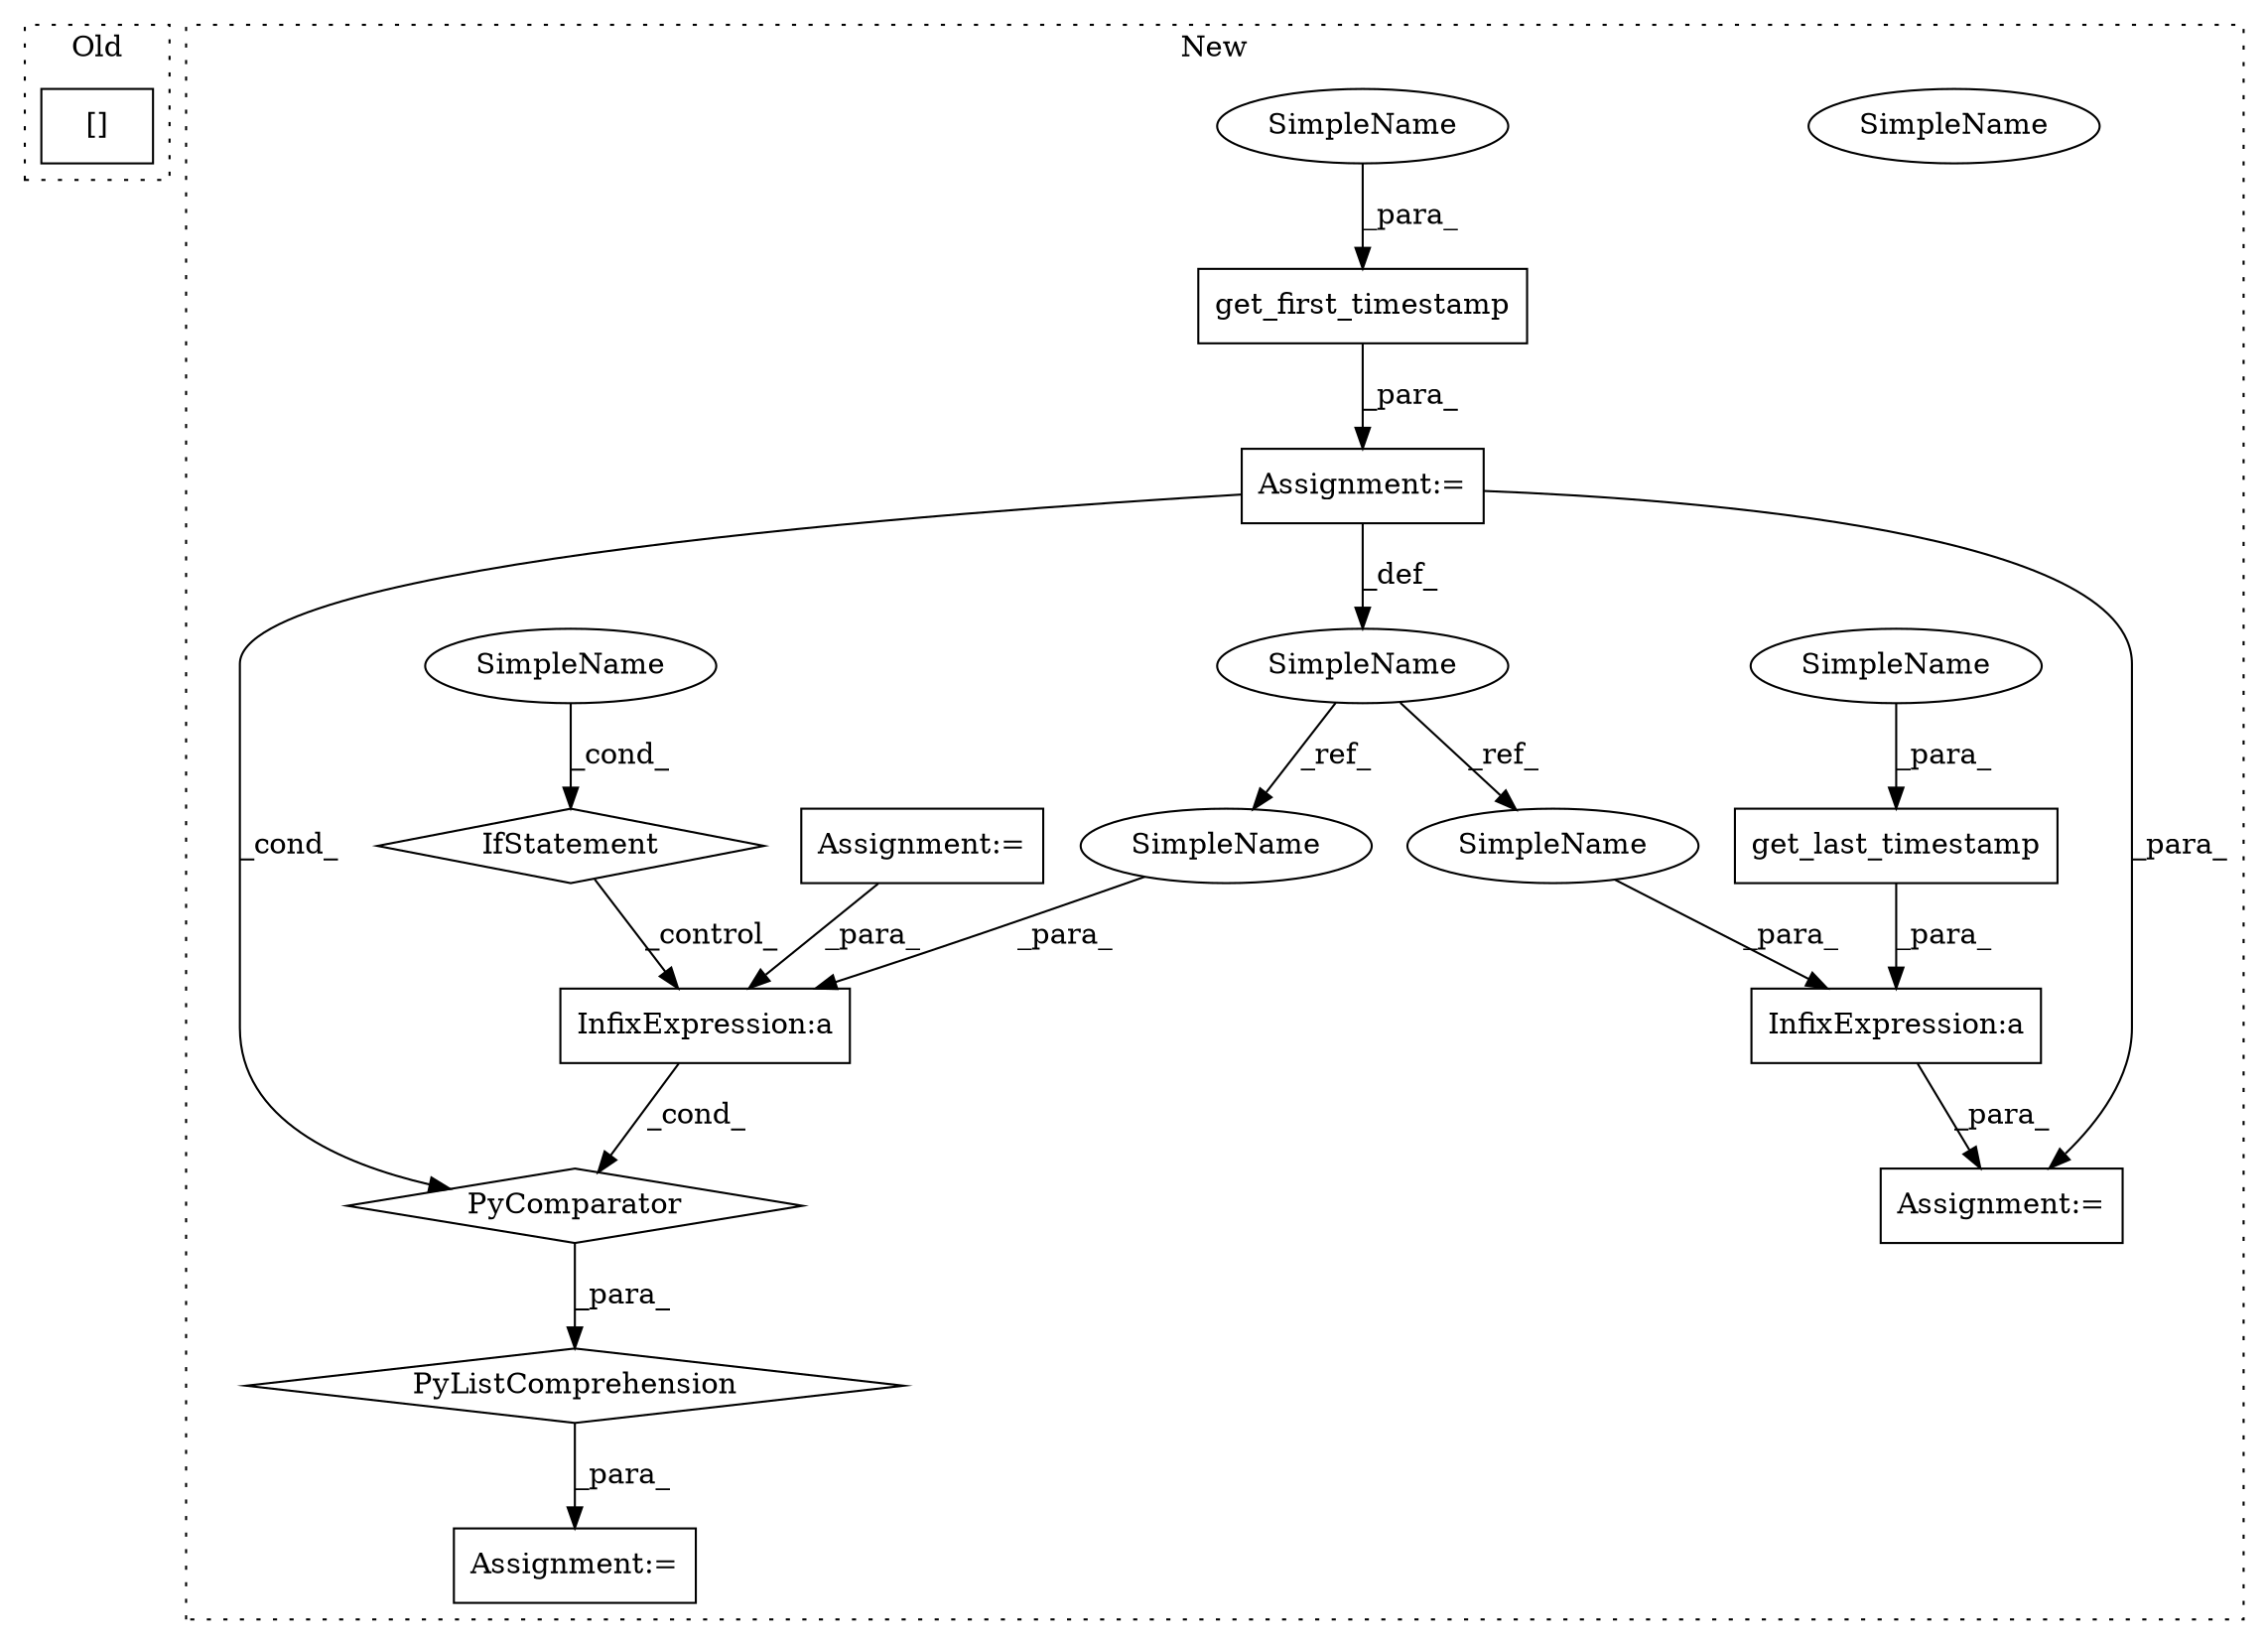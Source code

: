 digraph G {
subgraph cluster0 {
1 [label="[]" a="2" s="10916,10940" l="23,1" shape="box"];
label = "Old";
style="dotted";
}
subgraph cluster1 {
2 [label="get_last_timestamp" a="32" s="20536,20559" l="19,1" shape="box"];
3 [label="InfixExpression:a" a="27" s="20598" l="3" shape="box"];
4 [label="get_first_timestamp" a="32" s="20490,20514" l="20,1" shape="box"];
5 [label="InfixExpression:a" a="27" s="20660" l="3" shape="box"];
6 [label="PyComparator" a="113" s="20737" l="39" shape="diamond"];
7 [label="IfStatement" a="25" s="20737" l="39" shape="diamond"];
8 [label="SimpleName" a="42" s="20474" l="15" shape="ellipse"];
9 [label="SimpleName" a="42" s="20771" l="5" shape="ellipse"];
10 [label="Assignment:=" a="7" s="20737" l="39" shape="box"];
11 [label="Assignment:=" a="7" s="20582" l="1" shape="box"];
12 [label="Assignment:=" a="7" s="20489" l="1" shape="box"];
13 [label="PyListComprehension" a="109" s="20657" l="127" shape="diamond"];
14 [label="Assignment:=" a="7" s="20645" l="12" shape="box"];
15 [label="SimpleName" a="42" s="20771" l="5" shape="ellipse"];
16 [label="SimpleName" a="42" s="20601" l="15" shape="ellipse"];
17 [label="SimpleName" a="42" s="20663" l="15" shape="ellipse"];
18 [label="SimpleName" a="42" s="20555" l="4" shape="ellipse"];
19 [label="SimpleName" a="42" s="20510" l="4" shape="ellipse"];
label = "New";
style="dotted";
}
2 -> 3 [label="_para_"];
3 -> 11 [label="_para_"];
4 -> 12 [label="_para_"];
5 -> 6 [label="_cond_"];
6 -> 13 [label="_para_"];
7 -> 5 [label="_control_"];
8 -> 16 [label="_ref_"];
8 -> 17 [label="_ref_"];
10 -> 5 [label="_para_"];
12 -> 6 [label="_cond_"];
12 -> 8 [label="_def_"];
12 -> 11 [label="_para_"];
13 -> 14 [label="_para_"];
15 -> 7 [label="_cond_"];
16 -> 3 [label="_para_"];
17 -> 5 [label="_para_"];
18 -> 2 [label="_para_"];
19 -> 4 [label="_para_"];
}